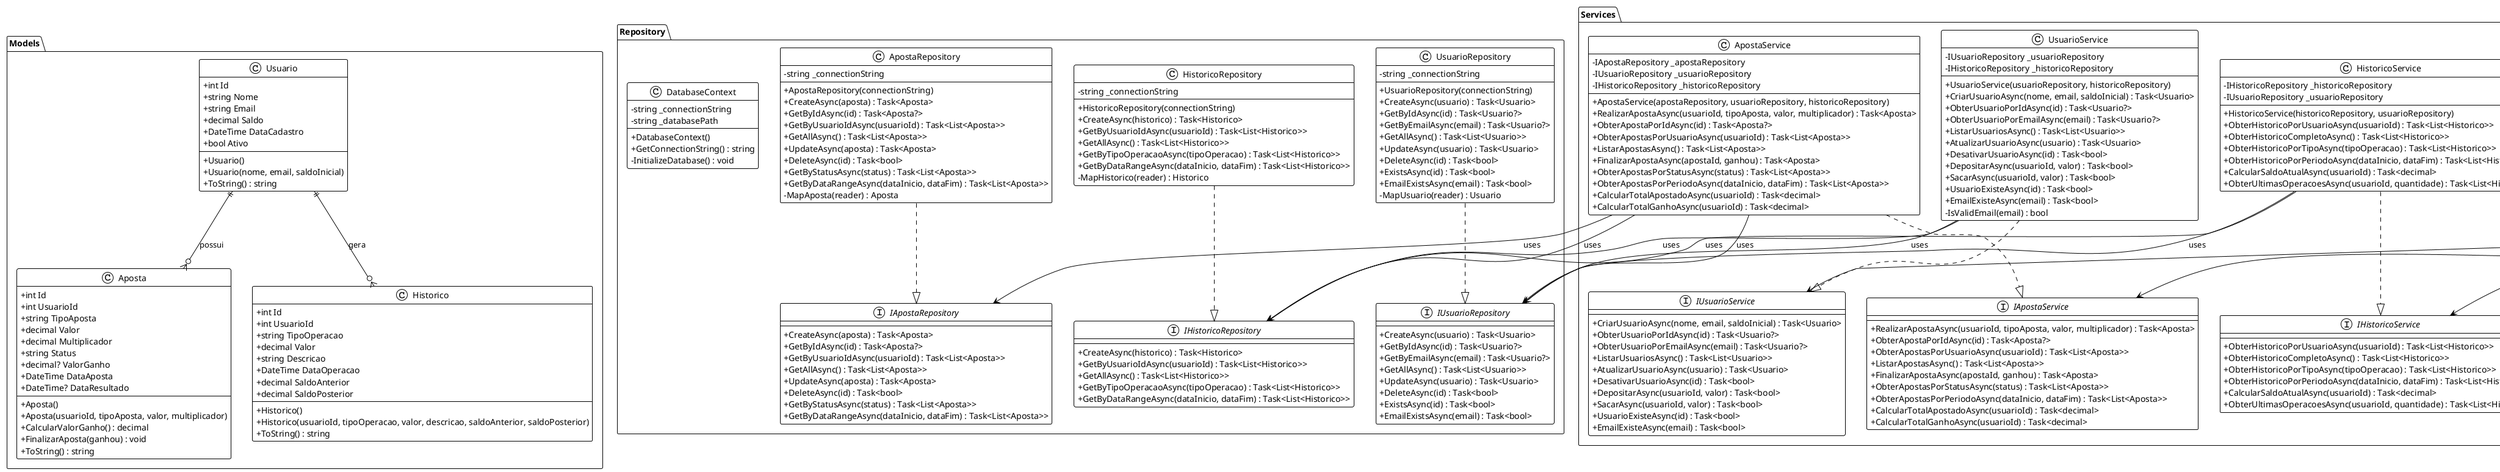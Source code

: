 @startuml Diagrama de Classes - Sistema de Apostas Compulsivas

!theme plain
skinparam classAttributeIconSize 0

package "Models" {
    class Usuario {
        +int Id
        +string Nome
        +string Email
        +decimal Saldo
        +DateTime DataCadastro
        +bool Ativo
        +Usuario()
        +Usuario(nome, email, saldoInicial)
        +ToString() : string
    }

    class Aposta {
        +int Id
        +int UsuarioId
        +string TipoAposta
        +decimal Valor
        +decimal Multiplicador
        +string Status
        +decimal? ValorGanho
        +DateTime DataAposta
        +DateTime? DataResultado
        +Aposta()
        +Aposta(usuarioId, tipoAposta, valor, multiplicador)
        +CalcularValorGanho() : decimal
        +FinalizarAposta(ganhou) : void
        +ToString() : string
    }

    class Historico {
        +int Id
        +int UsuarioId
        +string TipoOperacao
        +decimal Valor
        +string Descricao
        +DateTime DataOperacao
        +decimal SaldoAnterior
        +decimal SaldoPosterior
        +Historico()
        +Historico(usuarioId, tipoOperacao, valor, descricao, saldoAnterior, saldoPosterior)
        +ToString() : string
    }
}

package "Repository" {
    interface IUsuarioRepository {
        +CreateAsync(usuario) : Task<Usuario>
        +GetByIdAsync(id) : Task<Usuario?>
        +GetByEmailAsync(email) : Task<Usuario?>
        +GetAllAsync() : Task<List<Usuario>>
        +UpdateAsync(usuario) : Task<Usuario>
        +DeleteAsync(id) : Task<bool>
        +ExistsAsync(id) : Task<bool>
        +EmailExistsAsync(email) : Task<bool>
    }

    class UsuarioRepository {
        -string _connectionString
        +UsuarioRepository(connectionString)
        +CreateAsync(usuario) : Task<Usuario>
        +GetByIdAsync(id) : Task<Usuario?>
        +GetByEmailAsync(email) : Task<Usuario?>
        +GetAllAsync() : Task<List<Usuario>>
        +UpdateAsync(usuario) : Task<Usuario>
        +DeleteAsync(id) : Task<bool>
        +ExistsAsync(id) : Task<bool>
        +EmailExistsAsync(email) : Task<bool>
        -MapUsuario(reader) : Usuario
    }

    interface IApostaRepository {
        +CreateAsync(aposta) : Task<Aposta>
        +GetByIdAsync(id) : Task<Aposta?>
        +GetByUsuarioIdAsync(usuarioId) : Task<List<Aposta>>
        +GetAllAsync() : Task<List<Aposta>>
        +UpdateAsync(aposta) : Task<Aposta>
        +DeleteAsync(id) : Task<bool>
        +GetByStatusAsync(status) : Task<List<Aposta>>
        +GetByDataRangeAsync(dataInicio, dataFim) : Task<List<Aposta>>
    }

    class ApostaRepository {
        -string _connectionString
        +ApostaRepository(connectionString)
        +CreateAsync(aposta) : Task<Aposta>
        +GetByIdAsync(id) : Task<Aposta?>
        +GetByUsuarioIdAsync(usuarioId) : Task<List<Aposta>>
        +GetAllAsync() : Task<List<Aposta>>
        +UpdateAsync(aposta) : Task<Aposta>
        +DeleteAsync(id) : Task<bool>
        +GetByStatusAsync(status) : Task<List<Aposta>>
        +GetByDataRangeAsync(dataInicio, dataFim) : Task<List<Aposta>>
        -MapAposta(reader) : Aposta
    }

    interface IHistoricoRepository {
        +CreateAsync(historico) : Task<Historico>
        +GetByUsuarioIdAsync(usuarioId) : Task<List<Historico>>
        +GetAllAsync() : Task<List<Historico>>
        +GetByTipoOperacaoAsync(tipoOperacao) : Task<List<Historico>>
        +GetByDataRangeAsync(dataInicio, dataFim) : Task<List<Historico>>
    }

    class HistoricoRepository {
        -string _connectionString
        +HistoricoRepository(connectionString)
        +CreateAsync(historico) : Task<Historico>
        +GetByUsuarioIdAsync(usuarioId) : Task<List<Historico>>
        +GetAllAsync() : Task<List<Historico>>
        +GetByTipoOperacaoAsync(tipoOperacao) : Task<List<Historico>>
        +GetByDataRangeAsync(dataInicio, dataFim) : Task<List<Historico>>
        -MapHistorico(reader) : Historico
    }

    class DatabaseContext {
        -string _connectionString
        -string _databasePath
        +DatabaseContext()
        +GetConnectionString() : string
        -InitializeDatabase() : void
    }
}

package "Services" {
    interface IUsuarioService {
        +CriarUsuarioAsync(nome, email, saldoInicial) : Task<Usuario>
        +ObterUsuarioPorIdAsync(id) : Task<Usuario?>
        +ObterUsuarioPorEmailAsync(email) : Task<Usuario?>
        +ListarUsuariosAsync() : Task<List<Usuario>>
        +AtualizarUsuarioAsync(usuario) : Task<Usuario>
        +DesativarUsuarioAsync(id) : Task<bool>
        +DepositarAsync(usuarioId, valor) : Task<bool>
        +SacarAsync(usuarioId, valor) : Task<bool>
        +UsuarioExisteAsync(id) : Task<bool>
        +EmailExisteAsync(email) : Task<bool>
    }

    class UsuarioService {
        -IUsuarioRepository _usuarioRepository
        -IHistoricoRepository _historicoRepository
        +UsuarioService(usuarioRepository, historicoRepository)
        +CriarUsuarioAsync(nome, email, saldoInicial) : Task<Usuario>
        +ObterUsuarioPorIdAsync(id) : Task<Usuario?>
        +ObterUsuarioPorEmailAsync(email) : Task<Usuario?>
        +ListarUsuariosAsync() : Task<List<Usuario>>
        +AtualizarUsuarioAsync(usuario) : Task<Usuario>
        +DesativarUsuarioAsync(id) : Task<bool>
        +DepositarAsync(usuarioId, valor) : Task<bool>
        +SacarAsync(usuarioId, valor) : Task<bool>
        +UsuarioExisteAsync(id) : Task<bool>
        +EmailExisteAsync(email) : Task<bool>
        -IsValidEmail(email) : bool
    }

    interface IApostaService {
        +RealizarApostaAsync(usuarioId, tipoAposta, valor, multiplicador) : Task<Aposta>
        +ObterApostaPorIdAsync(id) : Task<Aposta?>
        +ObterApostasPorUsuarioAsync(usuarioId) : Task<List<Aposta>>
        +ListarApostasAsync() : Task<List<Aposta>>
        +FinalizarApostaAsync(apostaId, ganhou) : Task<Aposta>
        +ObterApostasPorStatusAsync(status) : Task<List<Aposta>>
        +ObterApostasPorPeriodoAsync(dataInicio, dataFim) : Task<List<Aposta>>
        +CalcularTotalApostadoAsync(usuarioId) : Task<decimal>
        +CalcularTotalGanhoAsync(usuarioId) : Task<decimal>
    }

    class ApostaService {
        -IApostaRepository _apostaRepository
        -IUsuarioRepository _usuarioRepository
        -IHistoricoRepository _historicoRepository
        +ApostaService(apostaRepository, usuarioRepository, historicoRepository)
        +RealizarApostaAsync(usuarioId, tipoAposta, valor, multiplicador) : Task<Aposta>
        +ObterApostaPorIdAsync(id) : Task<Aposta?>
        +ObterApostasPorUsuarioAsync(usuarioId) : Task<List<Aposta>>
        +ListarApostasAsync() : Task<List<Aposta>>
        +FinalizarApostaAsync(apostaId, ganhou) : Task<Aposta>
        +ObterApostasPorStatusAsync(status) : Task<List<Aposta>>
        +ObterApostasPorPeriodoAsync(dataInicio, dataFim) : Task<List<Aposta>>
        +CalcularTotalApostadoAsync(usuarioId) : Task<decimal>
        +CalcularTotalGanhoAsync(usuarioId) : Task<decimal>
    }

    interface IHistoricoService {
        +ObterHistoricoPorUsuarioAsync(usuarioId) : Task<List<Historico>>
        +ObterHistoricoCompletoAsync() : Task<List<Historico>>
        +ObterHistoricoPorTipoAsync(tipoOperacao) : Task<List<Historico>>
        +ObterHistoricoPorPeriodoAsync(dataInicio, dataFim) : Task<List<Historico>>
        +CalcularSaldoAtualAsync(usuarioId) : Task<decimal>
        +ObterUltimasOperacoesAsync(usuarioId, quantidade) : Task<List<Historico>>
    }

    class HistoricoService {
        -IHistoricoRepository _historicoRepository
        -IUsuarioRepository _usuarioRepository
        +HistoricoService(historicoRepository, usuarioRepository)
        +ObterHistoricoPorUsuarioAsync(usuarioId) : Task<List<Historico>>
        +ObterHistoricoCompletoAsync() : Task<List<Historico>>
        +ObterHistoricoPorTipoAsync(tipoOperacao) : Task<List<Historico>>
        +ObterHistoricoPorPeriodoAsync(dataInicio, dataFim) : Task<List<Historico>>
        +CalcularSaldoAtualAsync(usuarioId) : Task<decimal>
        +ObterUltimasOperacoesAsync(usuarioId, quantidade) : Task<List<Historico>>
    }

    interface IFileService {
        +SalvarHistoricoTxtAsync(historicos, nomeArquivo) : Task
        +CarregarHistoricoTxtAsync(nomeArquivo) : Task<List<Historico>>
        +SalvarUsuariosJsonAsync(usuarios, nomeArquivo) : Task
        +CarregarUsuariosJsonAsync(nomeArquivo) : Task<List<Usuario>>
        +SalvarApostasJsonAsync(apostas, nomeArquivo) : Task
        +CarregarApostasJsonAsync(nomeArquivo) : Task<List<Aposta>>
        +SalvarRelatorioCompletoAsync(usuarios, apostas, historicos, nomeArquivo) : Task
        +ArquivoExisteAsync(nomeArquivo) : Task<bool>
        +ListarArquivosAsync(extensao) : Task<string[]>
    }

    class FileService {
        -string _diretorioArquivos
        +FileService()
        +SalvarHistoricoTxtAsync(historicos, nomeArquivo) : Task
        +CarregarHistoricoTxtAsync(nomeArquivo) : Task<List<Historico>>
        +SalvarUsuariosJsonAsync(usuarios, nomeArquivo) : Task
        +CarregarUsuariosJsonAsync(nomeArquivo) : Task<List<Usuario>>
        +SalvarApostasJsonAsync(apostas, nomeArquivo) : Task
        +CarregarApostasJsonAsync(nomeArquivo) : Task<List<Aposta>>
        +SalvarRelatorioCompletoAsync(usuarios, apostas, historicos, nomeArquivo) : Task
        +ArquivoExisteAsync(nomeArquivo) : Task<bool>
        +ListarArquivosAsync(extensao) : Task<string[]>
    }
}

package "Program" {
    class Program {
        -IUsuarioService _usuarioService
        -IApostaService _apostaService
        -IHistoricoService _historicoService
        -IFileService _fileService
        +Main(args) : Task
        -InicializarServicos() : Task
        -ExibirMenuPrincipal() : Task
        -MenuUsuarios() : Task
        -MenuApostas() : Task
        -MenuRelatorios() : Task
        -MenuBackup() : Task
        -MenuConfiguracoes() : Task
    }
}

' Relacionamentos
Usuario ||--o{ Aposta : "possui"
Usuario ||--o{ Historico : "gera"

UsuarioRepository ..|> IUsuarioRepository
ApostaRepository ..|> IApostaRepository
HistoricoRepository ..|> IHistoricoRepository

UsuarioService ..|> IUsuarioService
ApostaService ..|> IApostaService
HistoricoService ..|> IHistoricoService
FileService ..|> IFileService

UsuarioService --> IUsuarioRepository : uses
UsuarioService --> IHistoricoRepository : uses
ApostaService --> IApostaRepository : uses
ApostaService --> IUsuarioRepository : uses
ApostaService --> IHistoricoRepository : uses
HistoricoService --> IHistoricoRepository : uses
HistoricoService --> IUsuarioRepository : uses

Program --> IUsuarioService : uses
Program --> IApostaService : uses
Program --> IHistoricoService : uses
Program --> IFileService : uses

@enduml
